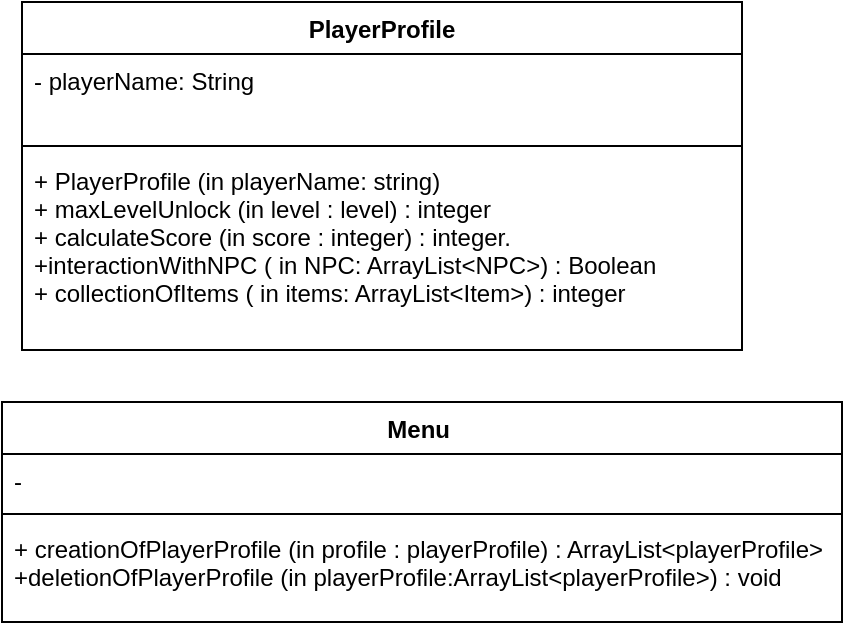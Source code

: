<mxfile version="20.5.1" type="device"><diagram id="8jL2v6kWxwe5zBGPzr2K" name="Page-1"><mxGraphModel dx="1032" dy="509" grid="1" gridSize="10" guides="1" tooltips="1" connect="1" arrows="1" fold="1" page="1" pageScale="1" pageWidth="850" pageHeight="1100" math="0" shadow="0"><root><mxCell id="0"/><mxCell id="1" parent="0"/><mxCell id="b8kMAVUo9PFIy_rx---4-1" value="PlayerProfile" style="swimlane;fontStyle=1;align=center;verticalAlign=top;childLayout=stackLayout;horizontal=1;startSize=26;horizontalStack=0;resizeParent=1;resizeParentMax=0;resizeLast=0;collapsible=1;marginBottom=0;" parent="1" vertex="1"><mxGeometry x="180" y="160" width="360" height="174" as="geometry"/></mxCell><mxCell id="b8kMAVUo9PFIy_rx---4-2" value="- playerName: String" style="text;strokeColor=none;fillColor=none;align=left;verticalAlign=top;spacingLeft=4;spacingRight=4;overflow=hidden;rotatable=0;points=[[0,0.5],[1,0.5]];portConstraint=eastwest;" parent="b8kMAVUo9PFIy_rx---4-1" vertex="1"><mxGeometry y="26" width="360" height="42" as="geometry"/></mxCell><mxCell id="b8kMAVUo9PFIy_rx---4-3" value="" style="line;strokeWidth=1;fillColor=none;align=left;verticalAlign=middle;spacingTop=-1;spacingLeft=3;spacingRight=3;rotatable=0;labelPosition=right;points=[];portConstraint=eastwest;strokeColor=inherit;" parent="b8kMAVUo9PFIy_rx---4-1" vertex="1"><mxGeometry y="68" width="360" height="8" as="geometry"/></mxCell><mxCell id="b8kMAVUo9PFIy_rx---4-4" value="+ PlayerProfile (in playerName: string)&#10;+ maxLevelUnlock (in level : level) : integer&#10;+ calculateScore (in score : integer) : integer.&#10;+interactionWithNPC ( in NPC: ArrayList&lt;NPC&gt;) : Boolean&#10;+ collectionOfItems ( in items: ArrayList&lt;Item&gt;) : integer" style="text;strokeColor=none;fillColor=none;align=left;verticalAlign=top;spacingLeft=4;spacingRight=4;overflow=hidden;rotatable=0;points=[[0,0.5],[1,0.5]];portConstraint=eastwest;" parent="b8kMAVUo9PFIy_rx---4-1" vertex="1"><mxGeometry y="76" width="360" height="98" as="geometry"/></mxCell><mxCell id="b8kMAVUo9PFIy_rx---4-5" value="Menu " style="swimlane;fontStyle=1;align=center;verticalAlign=top;childLayout=stackLayout;horizontal=1;startSize=26;horizontalStack=0;resizeParent=1;resizeParentMax=0;resizeLast=0;collapsible=1;marginBottom=0;" parent="1" vertex="1"><mxGeometry x="170" y="360" width="420" height="110" as="geometry"/></mxCell><mxCell id="b8kMAVUo9PFIy_rx---4-6" value="- " style="text;strokeColor=none;fillColor=none;align=left;verticalAlign=top;spacingLeft=4;spacingRight=4;overflow=hidden;rotatable=0;points=[[0,0.5],[1,0.5]];portConstraint=eastwest;" parent="b8kMAVUo9PFIy_rx---4-5" vertex="1"><mxGeometry y="26" width="420" height="26" as="geometry"/></mxCell><mxCell id="b8kMAVUo9PFIy_rx---4-7" value="" style="line;strokeWidth=1;fillColor=none;align=left;verticalAlign=middle;spacingTop=-1;spacingLeft=3;spacingRight=3;rotatable=0;labelPosition=right;points=[];portConstraint=eastwest;strokeColor=inherit;" parent="b8kMAVUo9PFIy_rx---4-5" vertex="1"><mxGeometry y="52" width="420" height="8" as="geometry"/></mxCell><mxCell id="b8kMAVUo9PFIy_rx---4-8" value="+ creationOfPlayerProfile (in profile : playerProfile) : ArrayList&lt;playerProfile&gt;&#10;+deletionOfPlayerProfile (in playerProfile:ArrayList&lt;playerProfile&gt;) : void" style="text;strokeColor=none;fillColor=none;align=left;verticalAlign=top;spacingLeft=4;spacingRight=4;overflow=hidden;rotatable=0;points=[[0,0.5],[1,0.5]];portConstraint=eastwest;" parent="b8kMAVUo9PFIy_rx---4-5" vertex="1"><mxGeometry y="60" width="420" height="50" as="geometry"/></mxCell></root></mxGraphModel></diagram></mxfile>